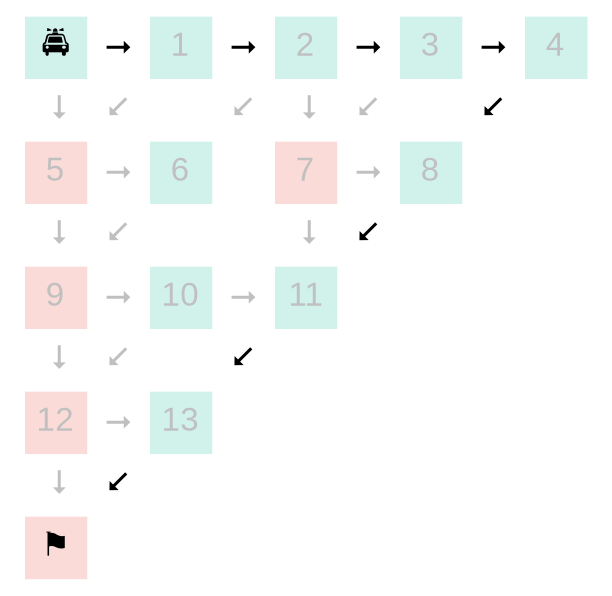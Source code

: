 digraph {
	node [shape=plaintext, fontsize=16, fontname=arial ]
	a[label=<<TABLE BORDER="0" CELLBORDER="0" CELLSPACING="0" COLOR="#ffffff">
	<TR>
		<TD width="30" height="30" fixedsize="true" BGCOLOR="#D1F2EB"><FONT COLOR="black">&#128660;</FONT></TD>
		<TD width="30" height="30" fixedsize="true" BGCOLOR="white">&#11106;</TD>
		<TD width="30" height="30" fixedsize="true" BGCOLOR="#D1F2EB"><FONT COLOR="gray">1</FONT></TD>
		<TD width="30" height="30" fixedsize="true" BGCOLOR="white">&#11106;</TD>
		<TD width="30" height="30" fixedsize="true" BGCOLOR="#D1F2EB"><FONT COLOR="gray">2</FONT></TD>
		<TD width="30" height="30" fixedsize="true" BGCOLOR="white">&#11106;</TD>
		<TD width="30" height="30" fixedsize="true" BGCOLOR="#D1F2EB"><FONT COLOR="gray">3</FONT></TD>
		<TD width="30" height="30" fixedsize="true" BGCOLOR="white">&#11106;</TD>
		<TD width="30" height="30" fixedsize="true" BGCOLOR="#D1F2EB"><FONT COLOR="gray">4</FONT></TD>
	</TR>
	<TR>
		<TD width="30" height="30" fixedsize="true" BGCOLOR="white"><FONT COLOR="gray"> &#11107;</FONT></TD>
		<TD width="30" height="30" fixedsize="true" BGCOLOR="white"><FONT COLOR="gray">&#11113;</FONT></TD>
		<TD width="30" height="30" fixedsize="true" BGCOLOR="white"></TD>
		<TD width="30" height="30" fixedsize="true" BGCOLOR="white"><FONT COLOR="gray">&#11113;</FONT></TD>
		<TD width="30" height="30" fixedsize="true" BGCOLOR="white"><FONT COLOR="gray"> &#11107;</FONT></TD>
		<TD width="30" height="30" fixedsize="true" BGCOLOR="white"><FONT COLOR="gray">&#11113;</FONT></TD>
		<TD width="30" height="30" fixedsize="true" BGCOLOR="white"></TD>
		<TD width="30" height="30" fixedsize="true" BGCOLOR="white">&#11113;</TD>
		<TD width="30" height="30" fixedsize="true" BGCOLOR="white"></TD>
	</TR>
	<TR>
		<TD width="30" height="30" fixedsize="true" BGCOLOR="#FADBD8"><FONT COLOR="gray">5</FONT></TD>
		<TD width="30" height="30" fixedsize="true" BGCOLOR="white"><FONT COLOR="gray">&#11106;</FONT></TD>
		<TD width="30" height="30" fixedsize="true" BGCOLOR="#D1F2EB"><FONT COLOR="gray">6</FONT></TD>
		<TD width="30" height="30" fixedsize="true" BGCOLOR="white"></TD>
		<TD width="30" height="30" fixedsize="true" BGCOLOR="#FADBD8"><FONT COLOR="gray">7</FONT></TD>
		<TD width="30" height="30" fixedsize="true" BGCOLOR="white"><FONT COLOR="gray">&#11106;</FONT></TD>
		<TD width="30" height="30" fixedsize="true" BGCOLOR="#D1F2EB"><FONT COLOR="gray">8</FONT></TD>
		<TD width="30" height="30" fixedsize="true" BGCOLOR="white"></TD>
		<TD width="30" height="30" fixedsize="true" BGCOLOR="white"></TD>
	</TR>
	<TR>
		<TD width="30" height="30" fixedsize="true" BGCOLOR="white"><FONT COLOR="gray"> &#11107;</FONT></TD>
		<TD width="30" height="30" fixedsize="true" BGCOLOR="white"><FONT COLOR="gray">&#11113;</FONT></TD>
		<TD width="30" height="30" fixedsize="true" BGCOLOR="white"></TD>
		<TD width="30" height="30" fixedsize="true" BGCOLOR="white"></TD>
		<TD width="30" height="30" fixedsize="true" BGCOLOR="white"><FONT COLOR="gray"> &#11107;</FONT></TD>
		<TD width="30" height="30" fixedsize="true" BGCOLOR="white">&#11113;</TD>
		<TD width="30" height="30" fixedsize="true" BGCOLOR="white"></TD>
		<TD width="30" height="30" fixedsize="true" BGCOLOR="white"></TD>
		<TD width="30" height="30" fixedsize="true" BGCOLOR="white"></TD>
	</TR>
	<TR>
		<TD width="30" height="30" fixedsize="true" BGCOLOR="#FADBD8"><FONT COLOR="gray">9</FONT></TD>
		<TD width="30" height="30" fixedsize="true" BGCOLOR="white"><FONT COLOR="gray">&#11106;</FONT></TD>
		<TD width="30" height="30" fixedsize="true" BGCOLOR="#D1F2EB"><FONT COLOR="gray">10</FONT></TD>
		<TD width="30" height="30" fixedsize="true" BGCOLOR="white"><FONT COLOR="gray">&#11106;</FONT></TD>
		<TD width="30" height="30" fixedsize="true" BGCOLOR="#D1F2EB"><FONT COLOR="gray">11</FONT></TD>
		<TD width="30" height="30" fixedsize="true" BGCOLOR="white"></TD>
		<TD width="30" height="30" fixedsize="true" BGCOLOR="white"></TD>
		<TD width="30" height="30" fixedsize="true" BGCOLOR="white"></TD>
		<TD width="30" height="30" fixedsize="true" BGCOLOR="white"></TD>
	</TR>
	<TR>
		<TD width="30" height="30" fixedsize="true" BGCOLOR="white"><FONT COLOR="gray"> &#11107;</FONT></TD>
		<TD width="30" height="30" fixedsize="true" BGCOLOR="white"><FONT COLOR="gray">&#11113;</FONT></TD>
		<TD width="30" height="30" fixedsize="true" BGCOLOR="white"></TD>
		<TD width="30" height="30" fixedsize="true" BGCOLOR="white">&#11113;</TD>
		<TD width="30" height="30" fixedsize="true" BGCOLOR="white"></TD>
		<TD width="30" height="30" fixedsize="true" BGCOLOR="white"></TD>
		<TD width="30" height="30" fixedsize="true" BGCOLOR="white"></TD>
		<TD width="30" height="30" fixedsize="true" BGCOLOR="white"></TD>
		<TD width="30" height="30" fixedsize="true" BGCOLOR="white"></TD>
	</TR>
	<TR>
		<TD width="30" height="30" fixedsize="true" BGCOLOR="#FADBD8"><FONT COLOR="gray">12</FONT></TD>
		<TD width="30" height="30" fixedsize="true" BGCOLOR="white"><FONT COLOR="gray">&#11106;</FONT></TD>
		<TD width="30" height="30" fixedsize="true" BGCOLOR="#D1F2EB"><FONT COLOR="gray">13</FONT></TD>
		<TD width="30" height="30" fixedsize="true" BGCOLOR="white"></TD>
		<TD width="30" height="30" fixedsize="true" BGCOLOR="white"></TD>
		<TD width="30" height="30" fixedsize="true" BGCOLOR="white"></TD>
		<TD width="30" height="30" fixedsize="true" BGCOLOR="white"></TD>
		<TD width="30" height="30" fixedsize="true" BGCOLOR="white"></TD>
		<TD width="30" height="30" fixedsize="true" BGCOLOR="white"></TD>
	</TR>
	<TR>
		<TD width="30" height="30" fixedsize="true" BGCOLOR="white"><FONT COLOR="gray"> &#11107;</FONT></TD>
		<TD width="30" height="30" fixedsize="true" BGCOLOR="white">&#11113;</TD>
		<TD width="30" height="30" fixedsize="true" BGCOLOR="white"></TD>
		<TD width="30" height="30" fixedsize="true" BGCOLOR="white"></TD>
		<TD width="30" height="30" fixedsize="true" BGCOLOR="white"></TD>
		<TD width="30" height="30" fixedsize="true" BGCOLOR="white"></TD>
		<TD width="30" height="30" fixedsize="true" BGCOLOR="white"></TD>
		<TD width="30" height="30" fixedsize="true" BGCOLOR="white"></TD>
		<TD width="30" height="30" fixedsize="true" BGCOLOR="white"></TD>
	</TR>
	<TR>
		<TD width="30" height="30" fixedsize="true" BGCOLOR="#FADBD8"><FONT COLOR="black">&#9873;</FONT></TD>
		<TD width="30" height="30" fixedsize="true" BGCOLOR="white"></TD>
		<TD width="30" height="30" fixedsize="true" BGCOLOR="white"></TD>
		<TD width="30" height="30" fixedsize="true" BGCOLOR="white"></TD>
		<TD width="30" height="30" fixedsize="true" BGCOLOR="white"></TD>
		<TD width="30" height="30" fixedsize="true" BGCOLOR="white"></TD>
		<TD width="30" height="30" fixedsize="true" BGCOLOR="white"></TD>
		<TD width="30" height="30" fixedsize="true" BGCOLOR="white"></TD>
		<TD width="30" height="30" fixedsize="true" BGCOLOR="white"></TD>
	</TR>
	</TABLE>>];
}
